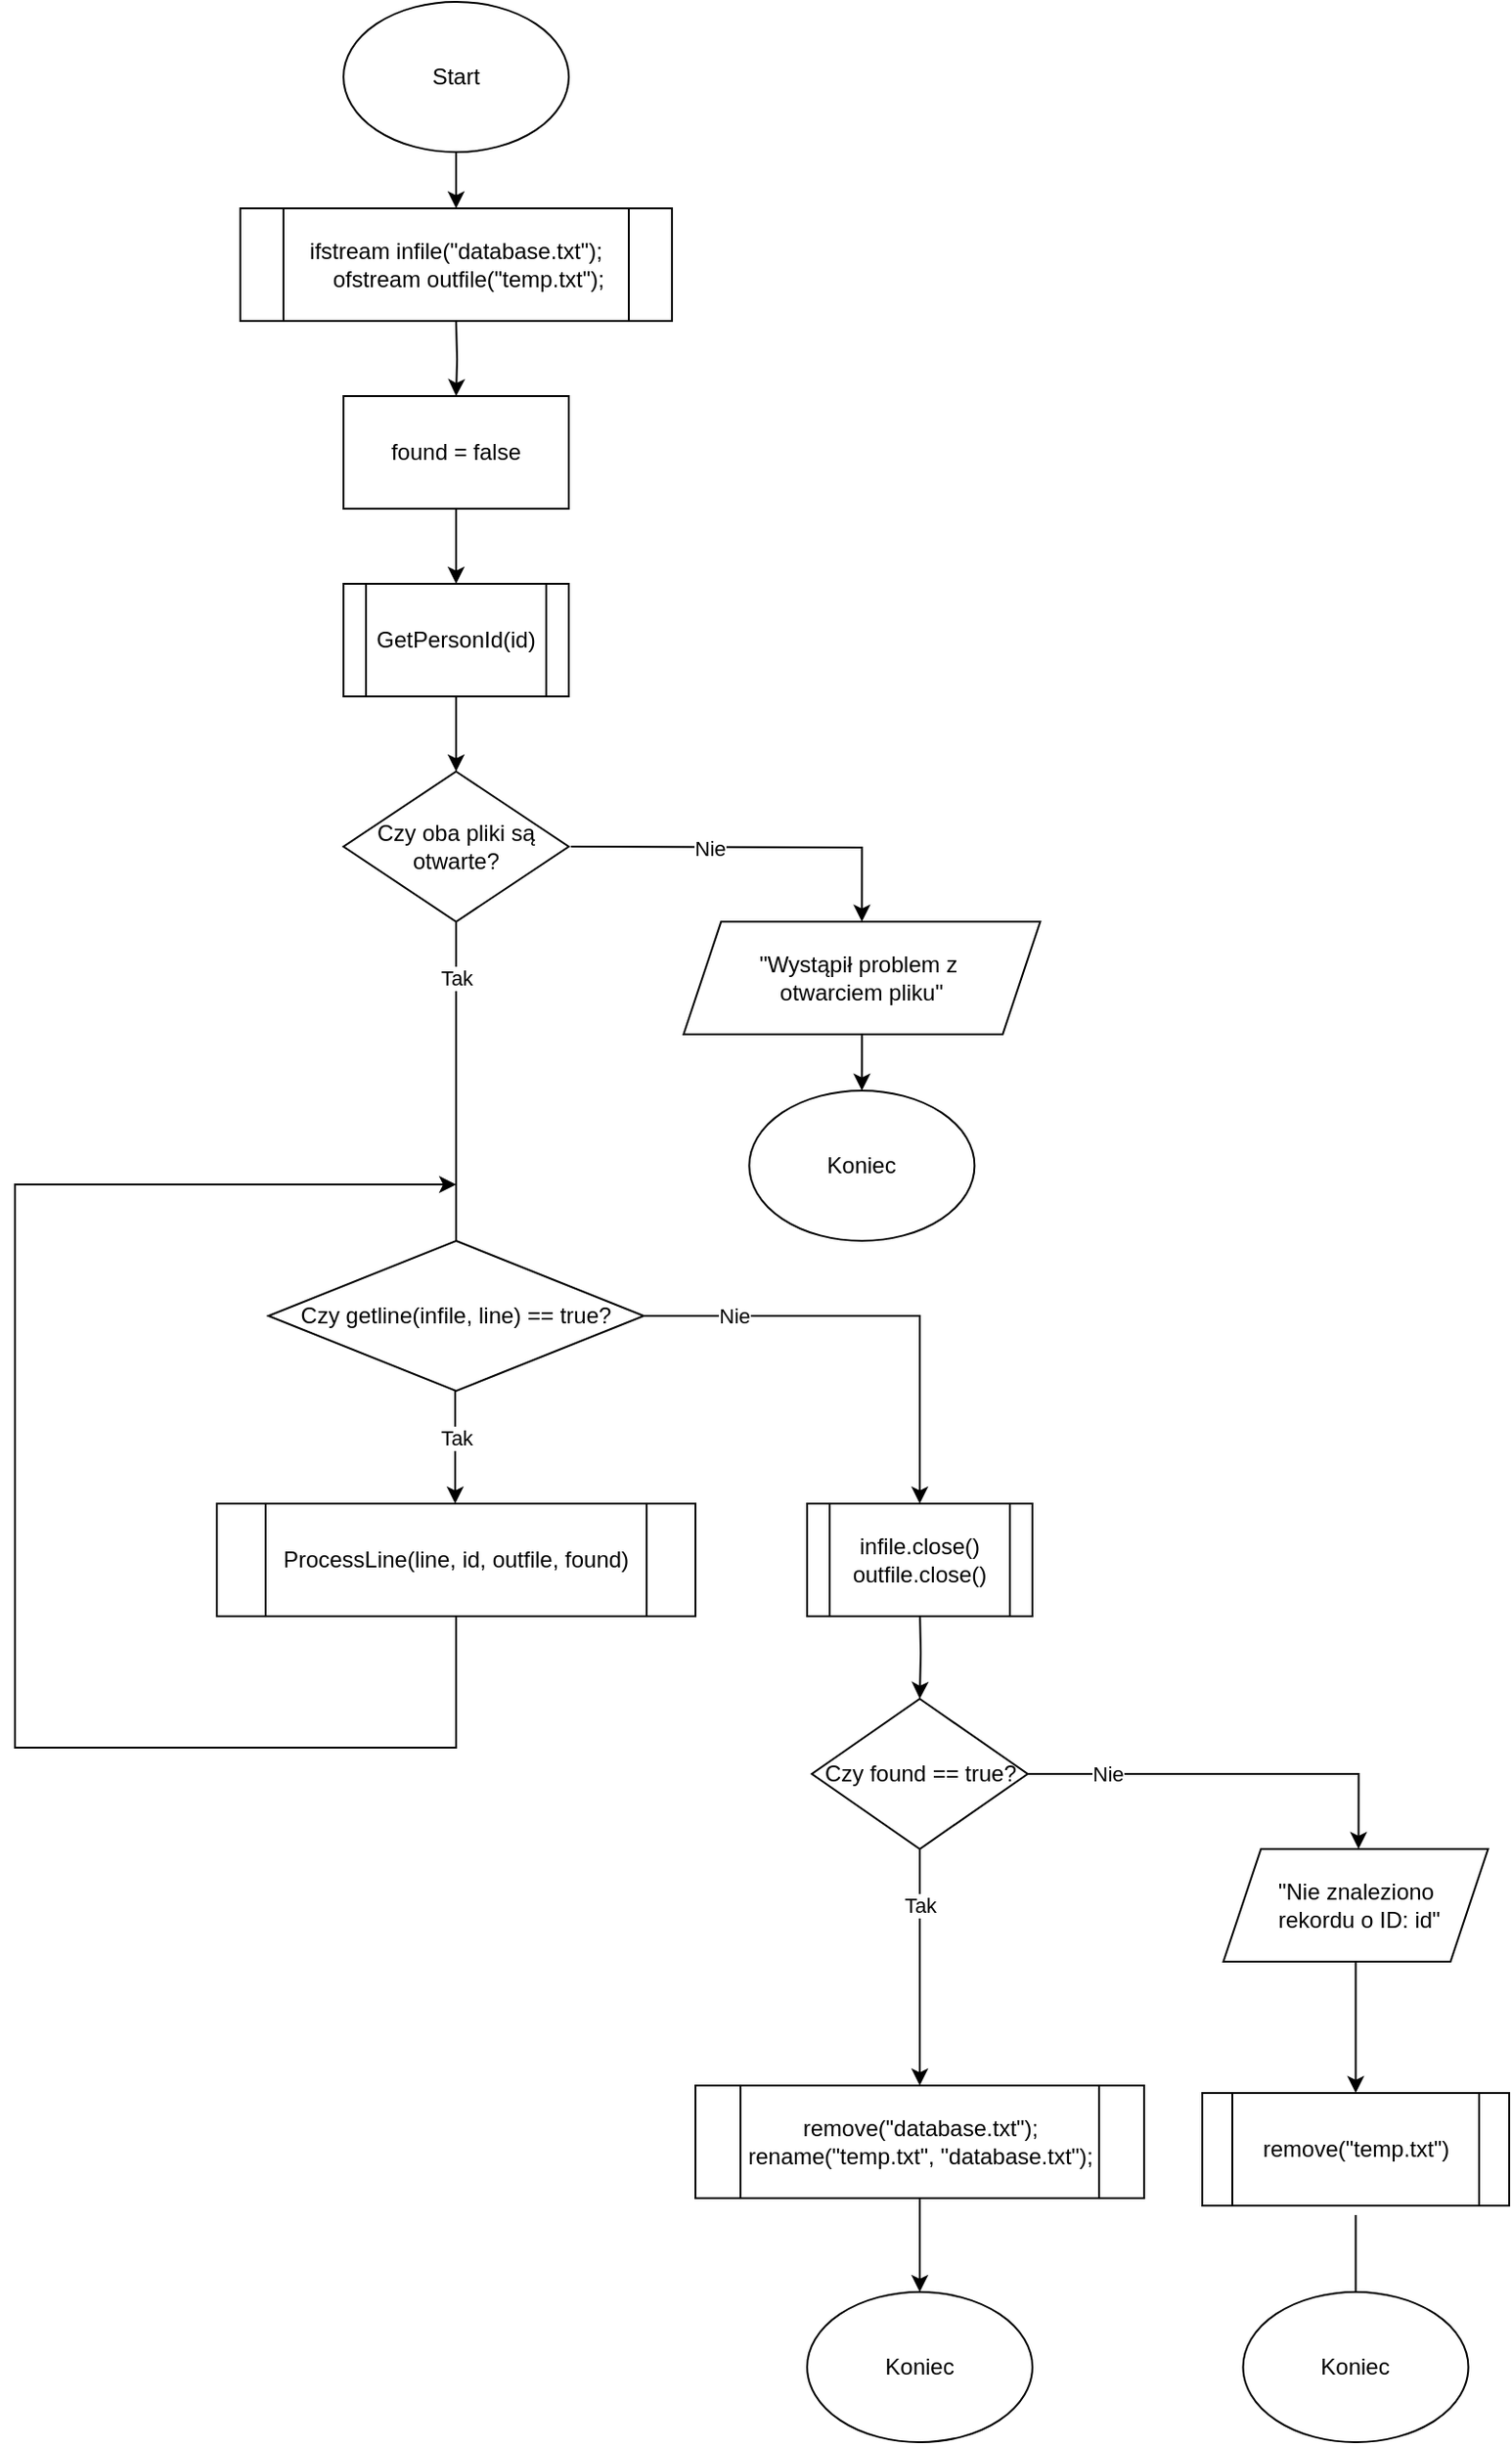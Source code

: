 <mxfile version="26.0.6">
  <diagram id="C5RBs43oDa-KdzZeNtuy" name="Page-1">
    <mxGraphModel dx="2074" dy="2275" grid="1" gridSize="10" guides="1" tooltips="1" connect="1" arrows="1" fold="1" page="1" pageScale="1" pageWidth="827" pageHeight="1169" math="0" shadow="0">
      <root>
        <mxCell id="WIyWlLk6GJQsqaUBKTNV-0" />
        <mxCell id="WIyWlLk6GJQsqaUBKTNV-1" parent="WIyWlLk6GJQsqaUBKTNV-0" />
        <mxCell id="KCTy45zR8SqoDw_VZt65-4" value="" style="edgeStyle=orthogonalEdgeStyle;rounded=0;orthogonalLoop=1;jettySize=auto;html=1;" parent="WIyWlLk6GJQsqaUBKTNV-1" source="KCTy45zR8SqoDw_VZt65-0" edge="1">
          <mxGeometry relative="1" as="geometry">
            <mxPoint x="425" y="-100" as="targetPoint" />
          </mxGeometry>
        </mxCell>
        <mxCell id="KCTy45zR8SqoDw_VZt65-0" value="Start" style="ellipse;whiteSpace=wrap;html=1;" parent="WIyWlLk6GJQsqaUBKTNV-1" vertex="1">
          <mxGeometry x="365" y="-210" width="120" height="80" as="geometry" />
        </mxCell>
        <mxCell id="KCTy45zR8SqoDw_VZt65-5" value="" style="edgeStyle=orthogonalEdgeStyle;rounded=0;orthogonalLoop=1;jettySize=auto;html=1;" parent="WIyWlLk6GJQsqaUBKTNV-1" edge="1">
          <mxGeometry relative="1" as="geometry">
            <mxPoint x="425" as="targetPoint" />
            <mxPoint x="425" y="-40" as="sourcePoint" />
          </mxGeometry>
        </mxCell>
        <mxCell id="KCTy45zR8SqoDw_VZt65-8" value="" style="edgeStyle=orthogonalEdgeStyle;rounded=0;orthogonalLoop=1;jettySize=auto;html=1;" parent="WIyWlLk6GJQsqaUBKTNV-1" source="KCTy45zR8SqoDw_VZt65-3" edge="1">
          <mxGeometry relative="1" as="geometry">
            <mxPoint x="425" y="490" as="targetPoint" />
          </mxGeometry>
        </mxCell>
        <mxCell id="KCTy45zR8SqoDw_VZt65-9" value="Tak" style="edgeLabel;html=1;align=center;verticalAlign=middle;resizable=0;points=[];" parent="KCTy45zR8SqoDw_VZt65-8" vertex="1" connectable="0">
          <mxGeometry x="-0.25" y="-1" relative="1" as="geometry">
            <mxPoint x="1" y="-49" as="offset" />
          </mxGeometry>
        </mxCell>
        <mxCell id="KCTy45zR8SqoDw_VZt65-37" value="" style="edgeStyle=orthogonalEdgeStyle;rounded=0;orthogonalLoop=1;jettySize=auto;html=1;entryX=0.5;entryY=0;entryDx=0;entryDy=0;" parent="WIyWlLk6GJQsqaUBKTNV-1" edge="1" target="KCTy45zR8SqoDw_VZt65-35">
          <mxGeometry relative="1" as="geometry">
            <mxPoint x="642.34" y="320" as="targetPoint" />
            <mxPoint x="486.17" y="240" as="sourcePoint" />
          </mxGeometry>
        </mxCell>
        <mxCell id="KCTy45zR8SqoDw_VZt65-40" value="Nie" style="edgeLabel;html=1;align=center;verticalAlign=middle;resizable=0;points=[];" parent="KCTy45zR8SqoDw_VZt65-37" vertex="1" connectable="0">
          <mxGeometry x="-0.076" y="-5" relative="1" as="geometry">
            <mxPoint x="-16" y="-5" as="offset" />
          </mxGeometry>
        </mxCell>
        <mxCell id="KCTy45zR8SqoDw_VZt65-3" value="Czy oba pliki są otwarte?" style="rhombus;whiteSpace=wrap;html=1;" parent="WIyWlLk6GJQsqaUBKTNV-1" vertex="1">
          <mxGeometry x="365" y="200" width="120" height="80" as="geometry" />
        </mxCell>
        <mxCell id="7Dpj62d-ykifg3SA02z4-3" value="" style="edgeStyle=orthogonalEdgeStyle;rounded=0;orthogonalLoop=1;jettySize=auto;html=1;" parent="WIyWlLk6GJQsqaUBKTNV-1" source="KCTy45zR8SqoDw_VZt65-35" target="KCTy45zR8SqoDw_VZt65-38" edge="1">
          <mxGeometry relative="1" as="geometry" />
        </mxCell>
        <mxCell id="KCTy45zR8SqoDw_VZt65-35" value="&quot;Wystąpił problem z&amp;nbsp;&lt;div&gt;otwarciem pliku&quot;&lt;/div&gt;" style="shape=parallelogram;perimeter=parallelogramPerimeter;whiteSpace=wrap;html=1;fixedSize=1;align=center;" parent="WIyWlLk6GJQsqaUBKTNV-1" vertex="1">
          <mxGeometry x="546.17" y="280" width="190" height="60" as="geometry" />
        </mxCell>
        <mxCell id="KCTy45zR8SqoDw_VZt65-38" value="Koniec" style="ellipse;whiteSpace=wrap;html=1;align=center;" parent="WIyWlLk6GJQsqaUBKTNV-1" vertex="1">
          <mxGeometry x="581.17" y="370" width="120" height="80" as="geometry" />
        </mxCell>
        <mxCell id="KCTy45zR8SqoDw_VZt65-59" value="" style="edgeStyle=orthogonalEdgeStyle;rounded=0;orthogonalLoop=1;jettySize=auto;html=1;" parent="WIyWlLk6GJQsqaUBKTNV-1" target="KCTy45zR8SqoDw_VZt65-58" edge="1">
          <mxGeometry relative="1" as="geometry">
            <mxPoint x="672.0" y="644" as="sourcePoint" />
          </mxGeometry>
        </mxCell>
        <mxCell id="KCTy45zR8SqoDw_VZt65-66" value="" style="edgeStyle=orthogonalEdgeStyle;rounded=0;orthogonalLoop=1;jettySize=auto;html=1;exitX=1;exitY=0.5;exitDx=0;exitDy=0;" parent="WIyWlLk6GJQsqaUBKTNV-1" source="KCTy45zR8SqoDw_VZt65-58" edge="1">
          <mxGeometry relative="1" as="geometry">
            <mxPoint x="791.5" y="704" as="sourcePoint" />
            <mxPoint x="905.75" y="774" as="targetPoint" />
            <Array as="points">
              <mxPoint x="905.5" y="734" />
            </Array>
          </mxGeometry>
        </mxCell>
        <mxCell id="GhSu-IRCzfq4Tvi9c8nH-3" value="Nie" style="edgeLabel;html=1;align=center;verticalAlign=middle;resizable=0;points=[];" parent="KCTy45zR8SqoDw_VZt65-66" vertex="1" connectable="0">
          <mxGeometry x="-0.116" relative="1" as="geometry">
            <mxPoint x="-53" as="offset" />
          </mxGeometry>
        </mxCell>
        <mxCell id="RIzqlDSU6DIZtA3HWdla-8" value="" style="edgeStyle=orthogonalEdgeStyle;rounded=0;orthogonalLoop=1;jettySize=auto;html=1;" parent="WIyWlLk6GJQsqaUBKTNV-1" source="KCTy45zR8SqoDw_VZt65-58" target="7Dpj62d-ykifg3SA02z4-13" edge="1">
          <mxGeometry relative="1" as="geometry" />
        </mxCell>
        <mxCell id="RIzqlDSU6DIZtA3HWdla-9" value="Tak" style="edgeLabel;html=1;align=center;verticalAlign=middle;resizable=0;points=[];" parent="RIzqlDSU6DIZtA3HWdla-8" vertex="1" connectable="0">
          <mxGeometry x="-0.076" y="-2" relative="1" as="geometry">
            <mxPoint x="2" y="-28" as="offset" />
          </mxGeometry>
        </mxCell>
        <mxCell id="KCTy45zR8SqoDw_VZt65-58" value="Czy found == true?" style="rhombus;whiteSpace=wrap;html=1;" parent="WIyWlLk6GJQsqaUBKTNV-1" vertex="1">
          <mxGeometry x="614.5" y="694" width="115" height="80" as="geometry" />
        </mxCell>
        <mxCell id="KCTy45zR8SqoDw_VZt65-63" value="" style="edgeStyle=orthogonalEdgeStyle;rounded=0;orthogonalLoop=1;jettySize=auto;html=1;exitX=0.5;exitY=1;exitDx=0;exitDy=0;" parent="WIyWlLk6GJQsqaUBKTNV-1" source="7Dpj62d-ykifg3SA02z4-13" target="KCTy45zR8SqoDw_VZt65-62" edge="1">
          <mxGeometry relative="1" as="geometry">
            <mxPoint x="480.0" y="764" as="sourcePoint" />
          </mxGeometry>
        </mxCell>
        <mxCell id="KCTy45zR8SqoDw_VZt65-62" value="Koniec" style="ellipse;whiteSpace=wrap;html=1;" parent="WIyWlLk6GJQsqaUBKTNV-1" vertex="1">
          <mxGeometry x="612" y="1010" width="120" height="80" as="geometry" />
        </mxCell>
        <mxCell id="KCTy45zR8SqoDw_VZt65-70" value="" style="edgeStyle=orthogonalEdgeStyle;rounded=0;orthogonalLoop=1;jettySize=auto;html=1;entryX=0.5;entryY=0;entryDx=0;entryDy=0;" parent="WIyWlLk6GJQsqaUBKTNV-1" source="KCTy45zR8SqoDw_VZt65-65" edge="1" target="7Dpj62d-ykifg3SA02z4-12">
          <mxGeometry relative="1" as="geometry">
            <mxPoint x="914.75" y="919" as="targetPoint" />
          </mxGeometry>
        </mxCell>
        <mxCell id="KCTy45zR8SqoDw_VZt65-65" value="&quot;Nie znaleziono&lt;div&gt;&amp;nbsp;rekordu o ID: id&quot;&lt;/div&gt;" style="shape=parallelogram;perimeter=parallelogramPerimeter;whiteSpace=wrap;html=1;fixedSize=1;" parent="WIyWlLk6GJQsqaUBKTNV-1" vertex="1">
          <mxGeometry x="833.75" y="774" width="141" height="60" as="geometry" />
        </mxCell>
        <mxCell id="KCTy45zR8SqoDw_VZt65-71" value="" style="edgeStyle=orthogonalEdgeStyle;rounded=0;orthogonalLoop=1;jettySize=auto;html=1;" parent="WIyWlLk6GJQsqaUBKTNV-1" edge="1">
          <mxGeometry relative="1" as="geometry">
            <mxPoint x="904.25" y="1019" as="targetPoint" />
            <mxPoint x="904.25" y="969" as="sourcePoint" />
          </mxGeometry>
        </mxCell>
        <mxCell id="KCTy45zR8SqoDw_VZt65-69" value="Koniec" style="ellipse;whiteSpace=wrap;html=1;" parent="WIyWlLk6GJQsqaUBKTNV-1" vertex="1">
          <mxGeometry x="844.25" y="1010" width="120" height="80" as="geometry" />
        </mxCell>
        <mxCell id="4f3Q8JfFXg3_KdYFr55n-0" value="&lt;div&gt;ifstream infile(&quot;database.txt&quot;);&lt;/div&gt;&lt;div&gt;&amp;nbsp; &amp;nbsp; ofstream outfile(&quot;temp.txt&quot;);&lt;/div&gt;" style="shape=process;whiteSpace=wrap;html=1;backgroundOutline=1;align=center;" parent="WIyWlLk6GJQsqaUBKTNV-1" vertex="1">
          <mxGeometry x="310" y="-100" width="230" height="60" as="geometry" />
        </mxCell>
        <mxCell id="SOfbH0Ah9oJ4izLHD9OA-1" value="" style="edgeStyle=orthogonalEdgeStyle;rounded=0;orthogonalLoop=1;jettySize=auto;html=1;" edge="1" parent="WIyWlLk6GJQsqaUBKTNV-1" source="4f3Q8JfFXg3_KdYFr55n-1" target="SOfbH0Ah9oJ4izLHD9OA-0">
          <mxGeometry relative="1" as="geometry" />
        </mxCell>
        <mxCell id="4f3Q8JfFXg3_KdYFr55n-1" value="&lt;div&gt;found = false&lt;/div&gt;" style="rounded=0;whiteSpace=wrap;html=1;" parent="WIyWlLk6GJQsqaUBKTNV-1" vertex="1">
          <mxGeometry x="365" width="120" height="60" as="geometry" />
        </mxCell>
        <mxCell id="7Dpj62d-ykifg3SA02z4-11" value="&lt;div&gt;infile.close()&lt;/div&gt;&lt;div&gt;&lt;span style=&quot;background-color: transparent; color: light-dark(rgb(0, 0, 0), rgb(255, 255, 255));&quot;&gt;outfile.close()&lt;/span&gt;&lt;/div&gt;" style="shape=process;whiteSpace=wrap;html=1;backgroundOutline=1;" parent="WIyWlLk6GJQsqaUBKTNV-1" vertex="1">
          <mxGeometry x="612" y="590" width="120" height="60" as="geometry" />
        </mxCell>
        <mxCell id="7Dpj62d-ykifg3SA02z4-12" value="remove(&quot;temp.txt&quot;)" style="shape=process;whiteSpace=wrap;html=1;backgroundOutline=1;" parent="WIyWlLk6GJQsqaUBKTNV-1" vertex="1">
          <mxGeometry x="822.5" y="904" width="163.5" height="60" as="geometry" />
        </mxCell>
        <mxCell id="7Dpj62d-ykifg3SA02z4-13" value="&lt;div&gt;remove(&quot;database.txt&quot;);&lt;/div&gt;&lt;div&gt;&lt;span style=&quot;background-color: transparent; color: light-dark(rgb(0, 0, 0), rgb(255, 255, 255));&quot;&gt;rename(&quot;temp.txt&quot;, &quot;database.txt&quot;);&lt;/span&gt;&lt;/div&gt;" style="shape=process;whiteSpace=wrap;html=1;backgroundOutline=1;" parent="WIyWlLk6GJQsqaUBKTNV-1" vertex="1">
          <mxGeometry x="552.5" y="900" width="239" height="60" as="geometry" />
        </mxCell>
        <mxCell id="RIzqlDSU6DIZtA3HWdla-2" value="" style="edgeStyle=orthogonalEdgeStyle;rounded=0;orthogonalLoop=1;jettySize=auto;html=1;" parent="WIyWlLk6GJQsqaUBKTNV-1" source="RIzqlDSU6DIZtA3HWdla-1" edge="1">
          <mxGeometry relative="1" as="geometry">
            <mxPoint x="424.5" y="590" as="targetPoint" />
          </mxGeometry>
        </mxCell>
        <mxCell id="RIzqlDSU6DIZtA3HWdla-3" value="Tak" style="edgeLabel;html=1;align=center;verticalAlign=middle;resizable=0;points=[];" parent="RIzqlDSU6DIZtA3HWdla-2" vertex="1" connectable="0">
          <mxGeometry x="-0.176" y="2" relative="1" as="geometry">
            <mxPoint x="-2" as="offset" />
          </mxGeometry>
        </mxCell>
        <mxCell id="RIzqlDSU6DIZtA3HWdla-6" style="edgeStyle=orthogonalEdgeStyle;rounded=0;orthogonalLoop=1;jettySize=auto;html=1;entryX=0.5;entryY=0;entryDx=0;entryDy=0;" parent="WIyWlLk6GJQsqaUBKTNV-1" source="RIzqlDSU6DIZtA3HWdla-1" target="7Dpj62d-ykifg3SA02z4-11" edge="1">
          <mxGeometry relative="1" as="geometry" />
        </mxCell>
        <mxCell id="RIzqlDSU6DIZtA3HWdla-11" value="Nie" style="edgeLabel;html=1;align=center;verticalAlign=middle;resizable=0;points=[];" parent="RIzqlDSU6DIZtA3HWdla-6" vertex="1" connectable="0">
          <mxGeometry x="-0.081" y="3" relative="1" as="geometry">
            <mxPoint x="-137" as="offset" />
          </mxGeometry>
        </mxCell>
        <mxCell id="SOfbH0Ah9oJ4izLHD9OA-5" value="Nie" style="edgeLabel;html=1;align=center;verticalAlign=middle;resizable=0;points=[];" vertex="1" connectable="0" parent="RIzqlDSU6DIZtA3HWdla-6">
          <mxGeometry x="-0.614" y="-4" relative="1" as="geometry">
            <mxPoint y="-4" as="offset" />
          </mxGeometry>
        </mxCell>
        <mxCell id="RIzqlDSU6DIZtA3HWdla-1" value="Czy&amp;nbsp;getline(infile, line) == true?" style="rhombus;whiteSpace=wrap;html=1;align=center;" parent="WIyWlLk6GJQsqaUBKTNV-1" vertex="1">
          <mxGeometry x="325" y="450" width="200" height="80" as="geometry" />
        </mxCell>
        <mxCell id="SOfbH0Ah9oJ4izLHD9OA-2" value="" style="edgeStyle=orthogonalEdgeStyle;rounded=0;orthogonalLoop=1;jettySize=auto;html=1;" edge="1" parent="WIyWlLk6GJQsqaUBKTNV-1" source="SOfbH0Ah9oJ4izLHD9OA-0" target="KCTy45zR8SqoDw_VZt65-3">
          <mxGeometry relative="1" as="geometry" />
        </mxCell>
        <mxCell id="SOfbH0Ah9oJ4izLHD9OA-0" value="GetPersonId(id)" style="shape=process;whiteSpace=wrap;html=1;backgroundOutline=1;" vertex="1" parent="WIyWlLk6GJQsqaUBKTNV-1">
          <mxGeometry x="365" y="100" width="120" height="60" as="geometry" />
        </mxCell>
        <mxCell id="SOfbH0Ah9oJ4izLHD9OA-4" style="edgeStyle=orthogonalEdgeStyle;rounded=0;orthogonalLoop=1;jettySize=auto;html=1;" edge="1" parent="WIyWlLk6GJQsqaUBKTNV-1" source="SOfbH0Ah9oJ4izLHD9OA-3">
          <mxGeometry relative="1" as="geometry">
            <mxPoint x="425" y="420" as="targetPoint" />
            <Array as="points">
              <mxPoint x="425" y="720" />
              <mxPoint x="190" y="720" />
              <mxPoint x="190" y="420" />
            </Array>
          </mxGeometry>
        </mxCell>
        <mxCell id="SOfbH0Ah9oJ4izLHD9OA-3" value="ProcessLine(line, id, outfile, found)" style="shape=process;whiteSpace=wrap;html=1;backgroundOutline=1;" vertex="1" parent="WIyWlLk6GJQsqaUBKTNV-1">
          <mxGeometry x="297.5" y="590" width="255" height="60" as="geometry" />
        </mxCell>
      </root>
    </mxGraphModel>
  </diagram>
</mxfile>
